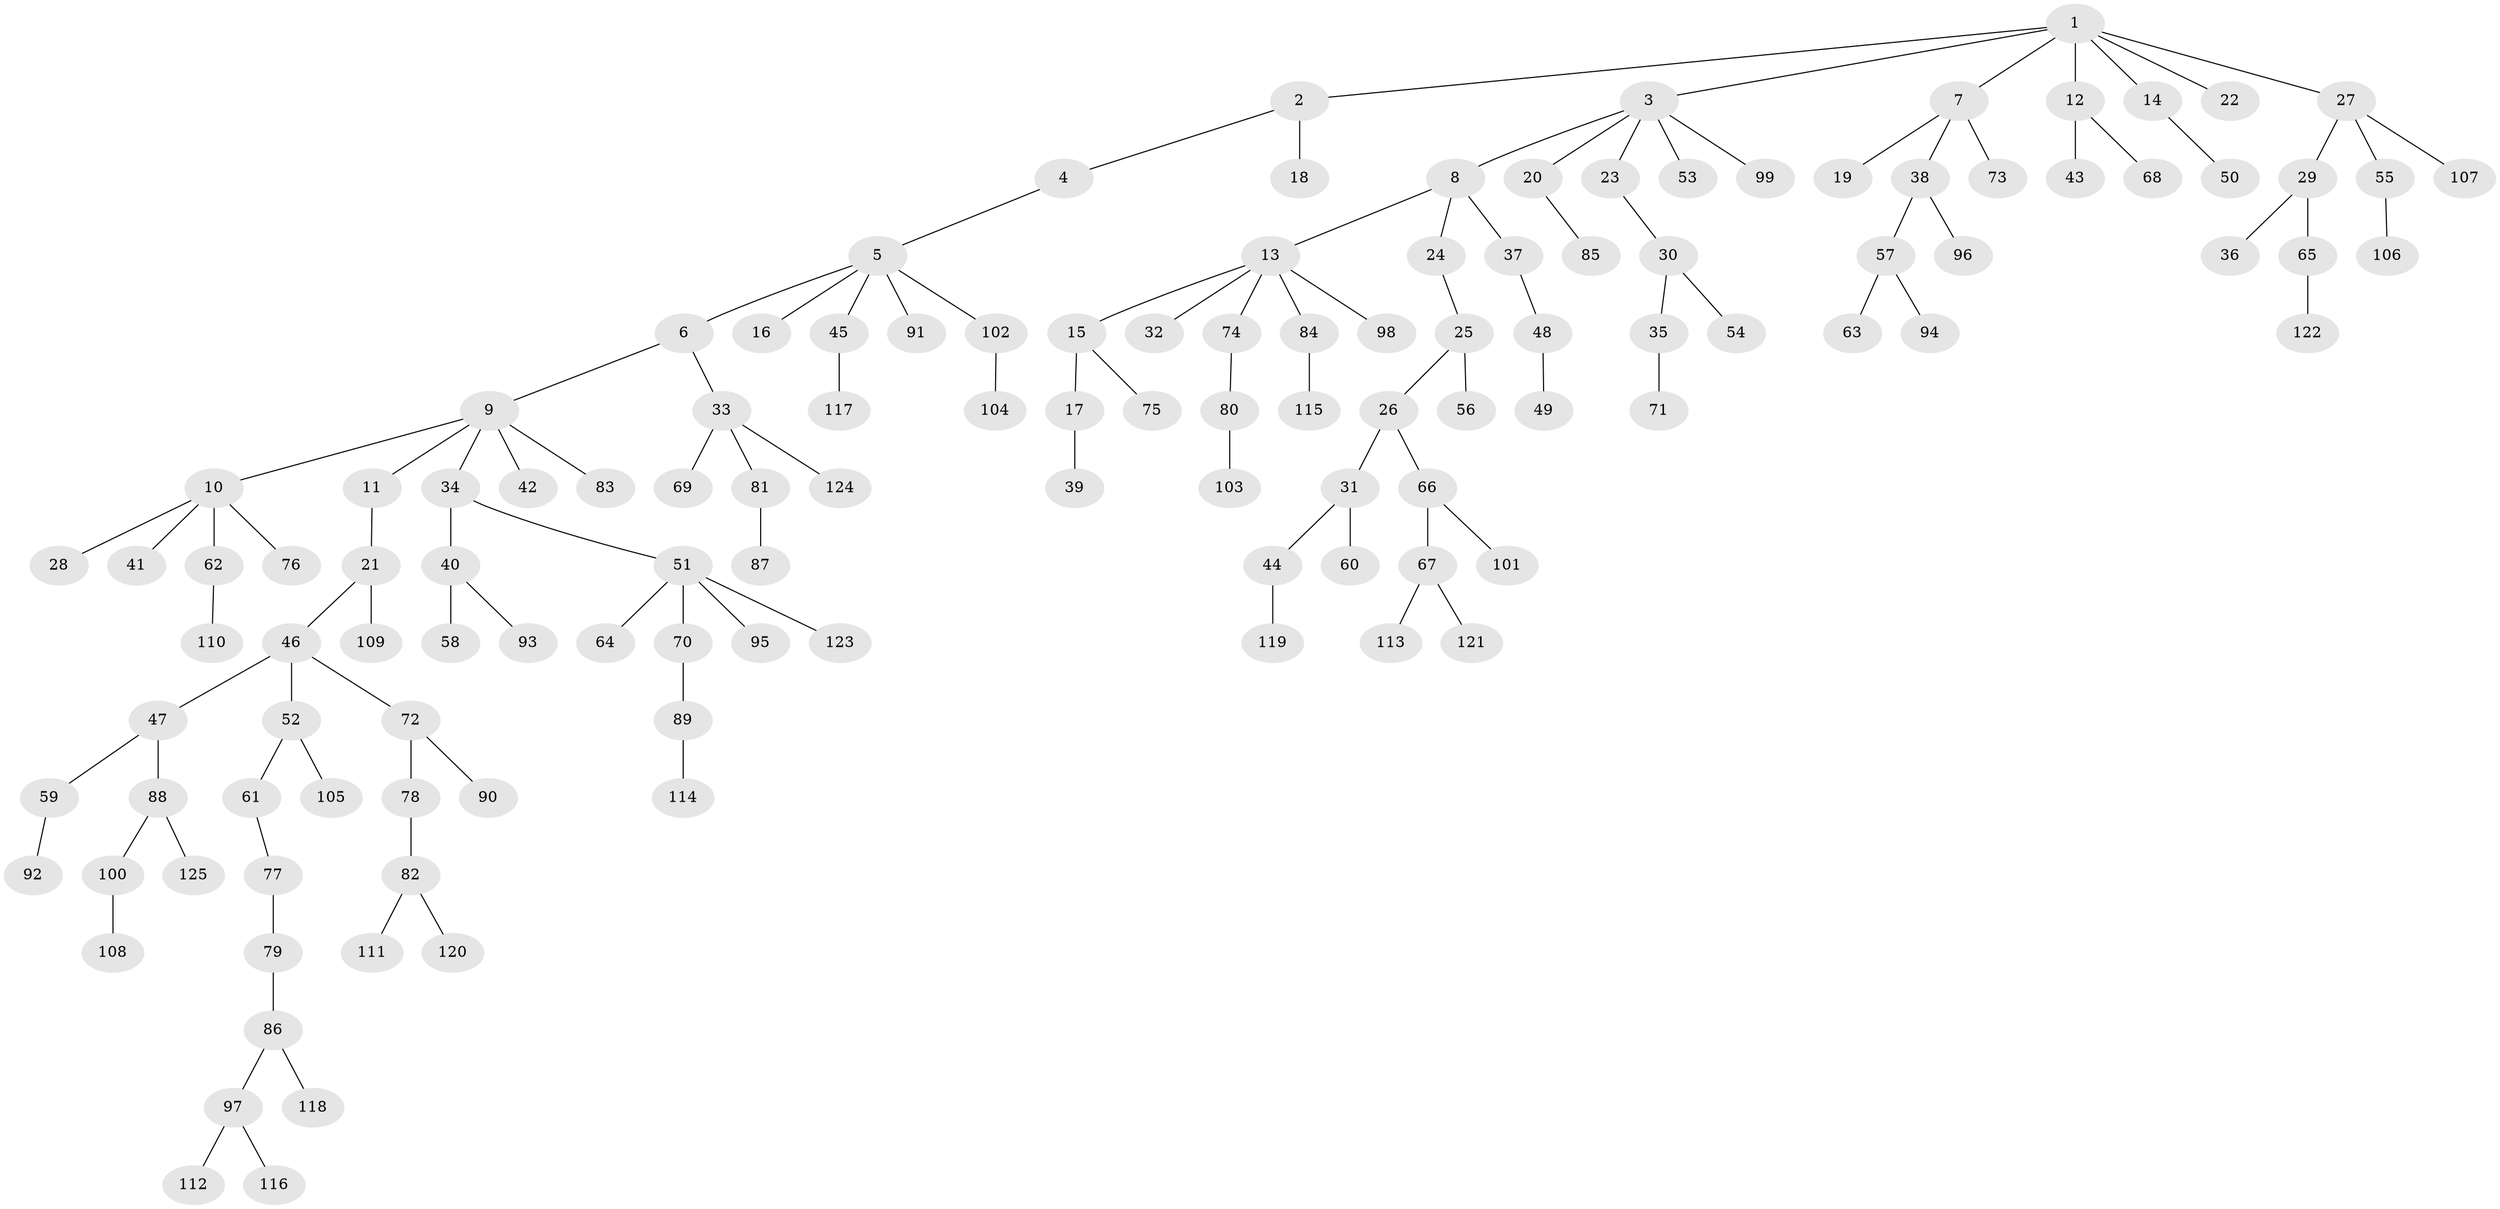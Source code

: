 // coarse degree distribution, {2: 0.3968253968253968, 3: 0.09523809523809523, 5: 0.047619047619047616, 4: 0.06349206349206349, 1: 0.3968253968253968}
// Generated by graph-tools (version 1.1) at 2025/37/03/04/25 23:37:30]
// undirected, 125 vertices, 124 edges
graph export_dot {
  node [color=gray90,style=filled];
  1;
  2;
  3;
  4;
  5;
  6;
  7;
  8;
  9;
  10;
  11;
  12;
  13;
  14;
  15;
  16;
  17;
  18;
  19;
  20;
  21;
  22;
  23;
  24;
  25;
  26;
  27;
  28;
  29;
  30;
  31;
  32;
  33;
  34;
  35;
  36;
  37;
  38;
  39;
  40;
  41;
  42;
  43;
  44;
  45;
  46;
  47;
  48;
  49;
  50;
  51;
  52;
  53;
  54;
  55;
  56;
  57;
  58;
  59;
  60;
  61;
  62;
  63;
  64;
  65;
  66;
  67;
  68;
  69;
  70;
  71;
  72;
  73;
  74;
  75;
  76;
  77;
  78;
  79;
  80;
  81;
  82;
  83;
  84;
  85;
  86;
  87;
  88;
  89;
  90;
  91;
  92;
  93;
  94;
  95;
  96;
  97;
  98;
  99;
  100;
  101;
  102;
  103;
  104;
  105;
  106;
  107;
  108;
  109;
  110;
  111;
  112;
  113;
  114;
  115;
  116;
  117;
  118;
  119;
  120;
  121;
  122;
  123;
  124;
  125;
  1 -- 2;
  1 -- 3;
  1 -- 7;
  1 -- 12;
  1 -- 14;
  1 -- 22;
  1 -- 27;
  2 -- 4;
  2 -- 18;
  3 -- 8;
  3 -- 20;
  3 -- 23;
  3 -- 53;
  3 -- 99;
  4 -- 5;
  5 -- 6;
  5 -- 16;
  5 -- 45;
  5 -- 91;
  5 -- 102;
  6 -- 9;
  6 -- 33;
  7 -- 19;
  7 -- 38;
  7 -- 73;
  8 -- 13;
  8 -- 24;
  8 -- 37;
  9 -- 10;
  9 -- 11;
  9 -- 34;
  9 -- 42;
  9 -- 83;
  10 -- 28;
  10 -- 41;
  10 -- 62;
  10 -- 76;
  11 -- 21;
  12 -- 43;
  12 -- 68;
  13 -- 15;
  13 -- 32;
  13 -- 74;
  13 -- 84;
  13 -- 98;
  14 -- 50;
  15 -- 17;
  15 -- 75;
  17 -- 39;
  20 -- 85;
  21 -- 46;
  21 -- 109;
  23 -- 30;
  24 -- 25;
  25 -- 26;
  25 -- 56;
  26 -- 31;
  26 -- 66;
  27 -- 29;
  27 -- 55;
  27 -- 107;
  29 -- 36;
  29 -- 65;
  30 -- 35;
  30 -- 54;
  31 -- 44;
  31 -- 60;
  33 -- 69;
  33 -- 81;
  33 -- 124;
  34 -- 40;
  34 -- 51;
  35 -- 71;
  37 -- 48;
  38 -- 57;
  38 -- 96;
  40 -- 58;
  40 -- 93;
  44 -- 119;
  45 -- 117;
  46 -- 47;
  46 -- 52;
  46 -- 72;
  47 -- 59;
  47 -- 88;
  48 -- 49;
  51 -- 64;
  51 -- 70;
  51 -- 95;
  51 -- 123;
  52 -- 61;
  52 -- 105;
  55 -- 106;
  57 -- 63;
  57 -- 94;
  59 -- 92;
  61 -- 77;
  62 -- 110;
  65 -- 122;
  66 -- 67;
  66 -- 101;
  67 -- 113;
  67 -- 121;
  70 -- 89;
  72 -- 78;
  72 -- 90;
  74 -- 80;
  77 -- 79;
  78 -- 82;
  79 -- 86;
  80 -- 103;
  81 -- 87;
  82 -- 111;
  82 -- 120;
  84 -- 115;
  86 -- 97;
  86 -- 118;
  88 -- 100;
  88 -- 125;
  89 -- 114;
  97 -- 112;
  97 -- 116;
  100 -- 108;
  102 -- 104;
}
